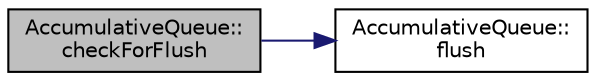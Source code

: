 digraph "AccumulativeQueue::checkForFlush"
{
 // LATEX_PDF_SIZE
  edge [fontname="Helvetica",fontsize="10",labelfontname="Helvetica",labelfontsize="10"];
  node [fontname="Helvetica",fontsize="10",shape=record];
  rankdir="LR";
  Node1 [label="AccumulativeQueue::\lcheckForFlush",height=0.2,width=0.4,color="black", fillcolor="grey75", style="filled", fontcolor="black",tooltip=" "];
  Node1 -> Node2 [color="midnightblue",fontsize="10",style="solid",fontname="Helvetica"];
  Node2 [label="AccumulativeQueue::\lflush",height=0.2,width=0.4,color="black", fillcolor="white", style="filled",URL="$class_accumulative_queue.html#ab41187f550b040c2030beeff8a88c297",tooltip=" "];
}
